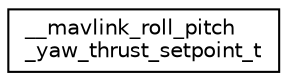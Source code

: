 digraph "Graphical Class Hierarchy"
{
 // INTERACTIVE_SVG=YES
  edge [fontname="Helvetica",fontsize="10",labelfontname="Helvetica",labelfontsize="10"];
  node [fontname="Helvetica",fontsize="10",shape=record];
  rankdir="LR";
  Node1 [label="__mavlink_roll_pitch\l_yaw_thrust_setpoint_t",height=0.2,width=0.4,color="black", fillcolor="white", style="filled",URL="$struct____mavlink__roll__pitch__yaw__thrust__setpoint__t.html"];
}
